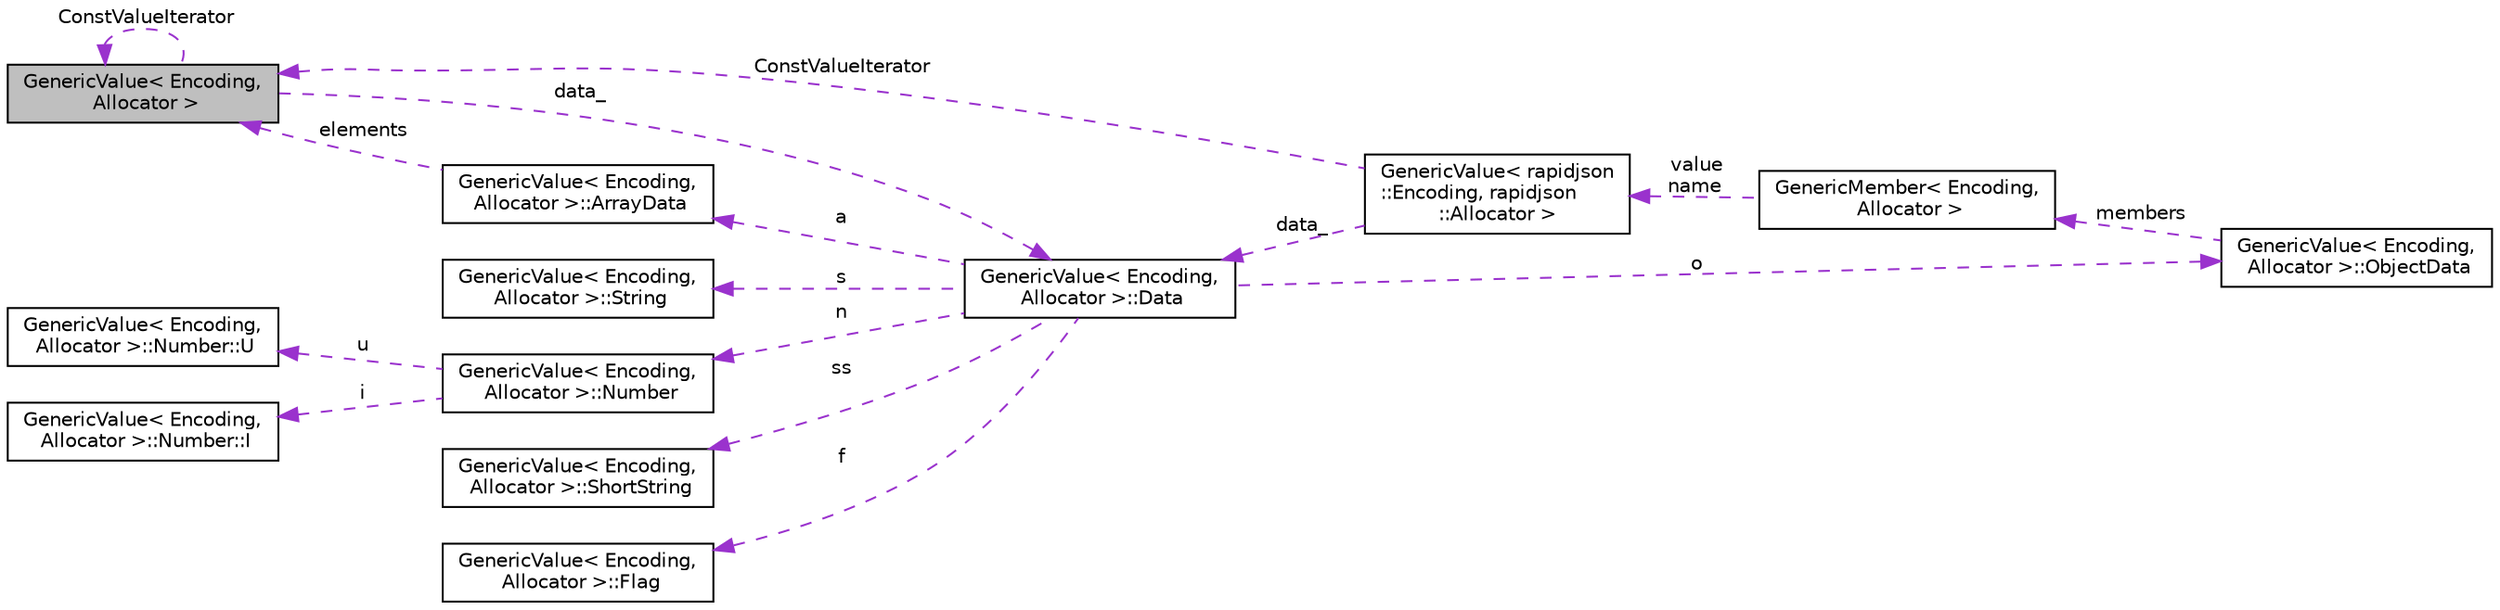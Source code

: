 digraph "GenericValue&lt; Encoding, Allocator &gt;"
{
 // LATEX_PDF_SIZE
  edge [fontname="Helvetica",fontsize="10",labelfontname="Helvetica",labelfontsize="10"];
  node [fontname="Helvetica",fontsize="10",shape=record];
  rankdir="LR";
  Node1 [label="GenericValue\< Encoding,\l Allocator \>",height=0.2,width=0.4,color="black", fillcolor="grey75", style="filled", fontcolor="black",tooltip="Represents a JSON value. Use Value for UTF8 encoding and default allocator."];
  Node1 -> Node1 [dir="back",color="darkorchid3",fontsize="10",style="dashed",label=" ConstValueIterator" ,fontname="Helvetica"];
  Node2 -> Node1 [dir="back",color="darkorchid3",fontsize="10",style="dashed",label=" data_" ,fontname="Helvetica"];
  Node2 [label="GenericValue\< Encoding,\l Allocator \>::Data",height=0.2,width=0.4,color="black", fillcolor="white", style="filled",URL="$union_generic_value_1_1_data.html",tooltip=" "];
  Node3 -> Node2 [dir="back",color="darkorchid3",fontsize="10",style="dashed",label=" s" ,fontname="Helvetica"];
  Node3 [label="GenericValue\< Encoding,\l Allocator \>::String",height=0.2,width=0.4,color="black", fillcolor="white", style="filled",URL="$struct_generic_value_1_1_string.html",tooltip=" "];
  Node4 -> Node2 [dir="back",color="darkorchid3",fontsize="10",style="dashed",label=" a" ,fontname="Helvetica"];
  Node4 [label="GenericValue\< Encoding,\l Allocator \>::ArrayData",height=0.2,width=0.4,color="black", fillcolor="white", style="filled",URL="$struct_generic_value_1_1_array_data.html",tooltip=" "];
  Node1 -> Node4 [dir="back",color="darkorchid3",fontsize="10",style="dashed",label=" elements" ,fontname="Helvetica"];
  Node5 -> Node2 [dir="back",color="darkorchid3",fontsize="10",style="dashed",label=" o" ,fontname="Helvetica"];
  Node5 [label="GenericValue\< Encoding,\l Allocator \>::ObjectData",height=0.2,width=0.4,color="black", fillcolor="white", style="filled",URL="$struct_generic_value_1_1_object_data.html",tooltip=" "];
  Node6 -> Node5 [dir="back",color="darkorchid3",fontsize="10",style="dashed",label=" members" ,fontname="Helvetica"];
  Node6 [label="GenericMember\< Encoding,\l Allocator \>",height=0.2,width=0.4,color="black", fillcolor="white", style="filled",URL="$class_generic_member.html",tooltip="Name-value pair in a JSON object value."];
  Node7 -> Node6 [dir="back",color="darkorchid3",fontsize="10",style="dashed",label=" value\nname" ,fontname="Helvetica"];
  Node7 [label="GenericValue\< rapidjson\l::Encoding, rapidjson\l::Allocator \>",height=0.2,width=0.4,color="black", fillcolor="white", style="filled",URL="$class_generic_value.html",tooltip=" "];
  Node1 -> Node7 [dir="back",color="darkorchid3",fontsize="10",style="dashed",label=" ConstValueIterator" ,fontname="Helvetica"];
  Node2 -> Node7 [dir="back",color="darkorchid3",fontsize="10",style="dashed",label=" data_" ,fontname="Helvetica"];
  Node8 -> Node2 [dir="back",color="darkorchid3",fontsize="10",style="dashed",label=" n" ,fontname="Helvetica"];
  Node8 [label="GenericValue\< Encoding,\l Allocator \>::Number",height=0.2,width=0.4,color="black", fillcolor="white", style="filled",URL="$union_generic_value_1_1_number.html",tooltip=" "];
  Node9 -> Node8 [dir="back",color="darkorchid3",fontsize="10",style="dashed",label=" u" ,fontname="Helvetica"];
  Node9 [label="GenericValue\< Encoding,\l Allocator \>::Number::U",height=0.2,width=0.4,color="black", fillcolor="white", style="filled",URL="$struct_generic_value_1_1_number_1_1_u.html",tooltip=" "];
  Node10 -> Node8 [dir="back",color="darkorchid3",fontsize="10",style="dashed",label=" i" ,fontname="Helvetica"];
  Node10 [label="GenericValue\< Encoding,\l Allocator \>::Number::I",height=0.2,width=0.4,color="black", fillcolor="white", style="filled",URL="$struct_generic_value_1_1_number_1_1_i.html",tooltip=" "];
  Node11 -> Node2 [dir="back",color="darkorchid3",fontsize="10",style="dashed",label=" ss" ,fontname="Helvetica"];
  Node11 [label="GenericValue\< Encoding,\l Allocator \>::ShortString",height=0.2,width=0.4,color="black", fillcolor="white", style="filled",URL="$struct_generic_value_1_1_short_string.html",tooltip=" "];
  Node12 -> Node2 [dir="back",color="darkorchid3",fontsize="10",style="dashed",label=" f" ,fontname="Helvetica"];
  Node12 [label="GenericValue\< Encoding,\l Allocator \>::Flag",height=0.2,width=0.4,color="black", fillcolor="white", style="filled",URL="$struct_generic_value_1_1_flag.html",tooltip=" "];
}

